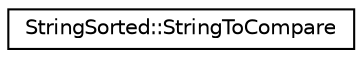digraph "Graphical Class Hierarchy"
{
  edge [fontname="Helvetica",fontsize="10",labelfontname="Helvetica",labelfontsize="10"];
  node [fontname="Helvetica",fontsize="10",shape=record];
  rankdir="LR";
  Node0 [label="StringSorted::StringToCompare",height=0.2,width=0.4,color="black", fillcolor="white", style="filled",URL="$classStringSorted_1_1StringToCompare.html"];
}
